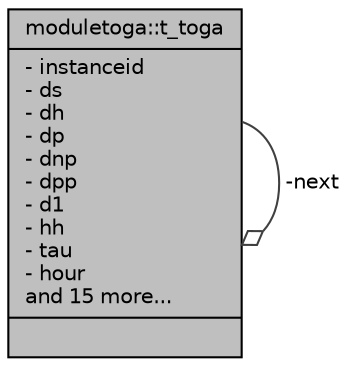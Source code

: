 digraph "moduletoga::t_toga"
{
 // LATEX_PDF_SIZE
  edge [fontname="Helvetica",fontsize="10",labelfontname="Helvetica",labelfontsize="10"];
  node [fontname="Helvetica",fontsize="10",shape=record];
  Node1 [label="{moduletoga::t_toga\n|- instanceid\l- ds\l- dh\l- dp\l- dnp\l- dpp\l- d1\l- hh\l- tau\l- hour\land 15 more...\l|}",height=0.2,width=0.4,color="black", fillcolor="grey75", style="filled", fontcolor="black",tooltip=" "];
  Node1 -> Node1 [color="grey25",fontsize="10",style="solid",label=" -next" ,arrowhead="odiamond"];
}
